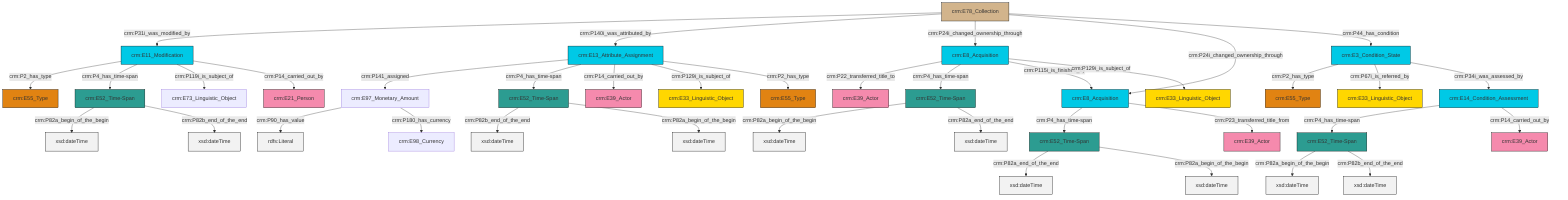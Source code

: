 graph TD
classDef Literal fill:#f2f2f2,stroke:#000000;
classDef CRM_Entity fill:#FFFFFF,stroke:#000000;
classDef Temporal_Entity fill:#00C9E6, stroke:#000000;
classDef Type fill:#E18312, stroke:#000000;
classDef Time-Span fill:#2C9C91, stroke:#000000;
classDef Appellation fill:#FFEB7F, stroke:#000000;
classDef Place fill:#008836, stroke:#000000;
classDef Persistent_Item fill:#B266B2, stroke:#000000;
classDef Conceptual_Object fill:#FFD700, stroke:#000000;
classDef Physical_Thing fill:#D2B48C, stroke:#000000;
classDef Actor fill:#f58aad, stroke:#000000;
classDef PC_Classes fill:#4ce600, stroke:#000000;
classDef Multi fill:#cccccc,stroke:#000000;

4["crm:E52_Time-Span"]:::Time-Span -->|crm:P82b_end_of_the_end| 5[xsd:dateTime]:::Literal
8["crm:E13_Attribute_Assignment"]:::Temporal_Entity -->|crm:P141_assigned| 9["crm:E97_Monetary_Amount"]:::Default
12["crm:E52_Time-Span"]:::Time-Span -->|crm:P82a_begin_of_the_begin| 13[xsd:dateTime]:::Literal
14["crm:E78_Collection"]:::Physical_Thing -->|crm:P31i_was_modified_by| 6["crm:E11_Modification"]:::Temporal_Entity
15["crm:E3_Condition_State"]:::Temporal_Entity -->|crm:P2_has_type| 16["crm:E55_Type"]:::Type
14["crm:E78_Collection"]:::Physical_Thing -->|crm:P140i_was_attributed_by| 8["crm:E13_Attribute_Assignment"]:::Temporal_Entity
17["crm:E52_Time-Span"]:::Time-Span -->|crm:P82a_begin_of_the_begin| 18[xsd:dateTime]:::Literal
6["crm:E11_Modification"]:::Temporal_Entity -->|crm:P2_has_type| 19["crm:E55_Type"]:::Type
27["crm:E52_Time-Span"]:::Time-Span -->|crm:P82a_end_of_the_end| 28[xsd:dateTime]:::Literal
6["crm:E11_Modification"]:::Temporal_Entity -->|crm:P4_has_time-span| 12["crm:E52_Time-Span"]:::Time-Span
17["crm:E52_Time-Span"]:::Time-Span -->|crm:P82b_end_of_the_end| 29[xsd:dateTime]:::Literal
9["crm:E97_Monetary_Amount"]:::Default -->|crm:P90_has_value| 33[rdfs:Literal]:::Literal
12["crm:E52_Time-Span"]:::Time-Span -->|crm:P82b_end_of_the_end| 36[xsd:dateTime]:::Literal
10["crm:E8_Acquisition"]:::Temporal_Entity -->|crm:P22_transferred_title_to| 21["crm:E39_Actor"]:::Actor
8["crm:E13_Attribute_Assignment"]:::Temporal_Entity -->|crm:P4_has_time-span| 4["crm:E52_Time-Span"]:::Time-Span
39["crm:E14_Condition_Assessment"]:::Temporal_Entity -->|crm:P4_has_time-span| 17["crm:E52_Time-Span"]:::Time-Span
10["crm:E8_Acquisition"]:::Temporal_Entity -->|crm:P4_has_time-span| 30["crm:E52_Time-Span"]:::Time-Span
14["crm:E78_Collection"]:::Physical_Thing -->|crm:P24i_changed_ownership_through| 10["crm:E8_Acquisition"]:::Temporal_Entity
10["crm:E8_Acquisition"]:::Temporal_Entity -->|crm:P115i_is_finished_by| 2["crm:E8_Acquisition"]:::Temporal_Entity
9["crm:E97_Monetary_Amount"]:::Default -->|crm:P180_has_currency| 23["crm:E98_Currency"]:::Default
6["crm:E11_Modification"]:::Temporal_Entity -->|crm:P119i_is_subject_of| 44["crm:E73_Linguistic_Object"]:::Default
27["crm:E52_Time-Span"]:::Time-Span -->|crm:P82a_begin_of_the_begin| 48[xsd:dateTime]:::Literal
2["crm:E8_Acquisition"]:::Temporal_Entity -->|crm:P4_has_time-span| 27["crm:E52_Time-Span"]:::Time-Span
10["crm:E8_Acquisition"]:::Temporal_Entity -->|crm:P129i_is_subject_of| 49["crm:E33_Linguistic_Object"]:::Conceptual_Object
8["crm:E13_Attribute_Assignment"]:::Temporal_Entity -->|crm:P14_carried_out_by| 50["crm:E39_Actor"]:::Actor
14["crm:E78_Collection"]:::Physical_Thing -->|crm:P24i_changed_ownership_through| 2["crm:E8_Acquisition"]:::Temporal_Entity
30["crm:E52_Time-Span"]:::Time-Span -->|crm:P82a_begin_of_the_begin| 53[xsd:dateTime]:::Literal
8["crm:E13_Attribute_Assignment"]:::Temporal_Entity -->|crm:P129i_is_subject_of| 54["crm:E33_Linguistic_Object"]:::Conceptual_Object
4["crm:E52_Time-Span"]:::Time-Span -->|crm:P82a_begin_of_the_begin| 55[xsd:dateTime]:::Literal
30["crm:E52_Time-Span"]:::Time-Span -->|crm:P82a_end_of_the_end| 58[xsd:dateTime]:::Literal
6["crm:E11_Modification"]:::Temporal_Entity -->|crm:P14_carried_out_by| 34["crm:E21_Person"]:::Actor
8["crm:E13_Attribute_Assignment"]:::Temporal_Entity -->|crm:P2_has_type| 59["crm:E55_Type"]:::Type
15["crm:E3_Condition_State"]:::Temporal_Entity -->|crm:P67i_is_referred_by| 25["crm:E33_Linguistic_Object"]:::Conceptual_Object
14["crm:E78_Collection"]:::Physical_Thing -->|crm:P44_has_condition| 15["crm:E3_Condition_State"]:::Temporal_Entity
15["crm:E3_Condition_State"]:::Temporal_Entity -->|crm:P34i_was_assessed_by| 39["crm:E14_Condition_Assessment"]:::Temporal_Entity
39["crm:E14_Condition_Assessment"]:::Temporal_Entity -->|crm:P14_carried_out_by| 41["crm:E39_Actor"]:::Actor
2["crm:E8_Acquisition"]:::Temporal_Entity -->|crm:P23_transferred_title_from| 0["crm:E39_Actor"]:::Actor